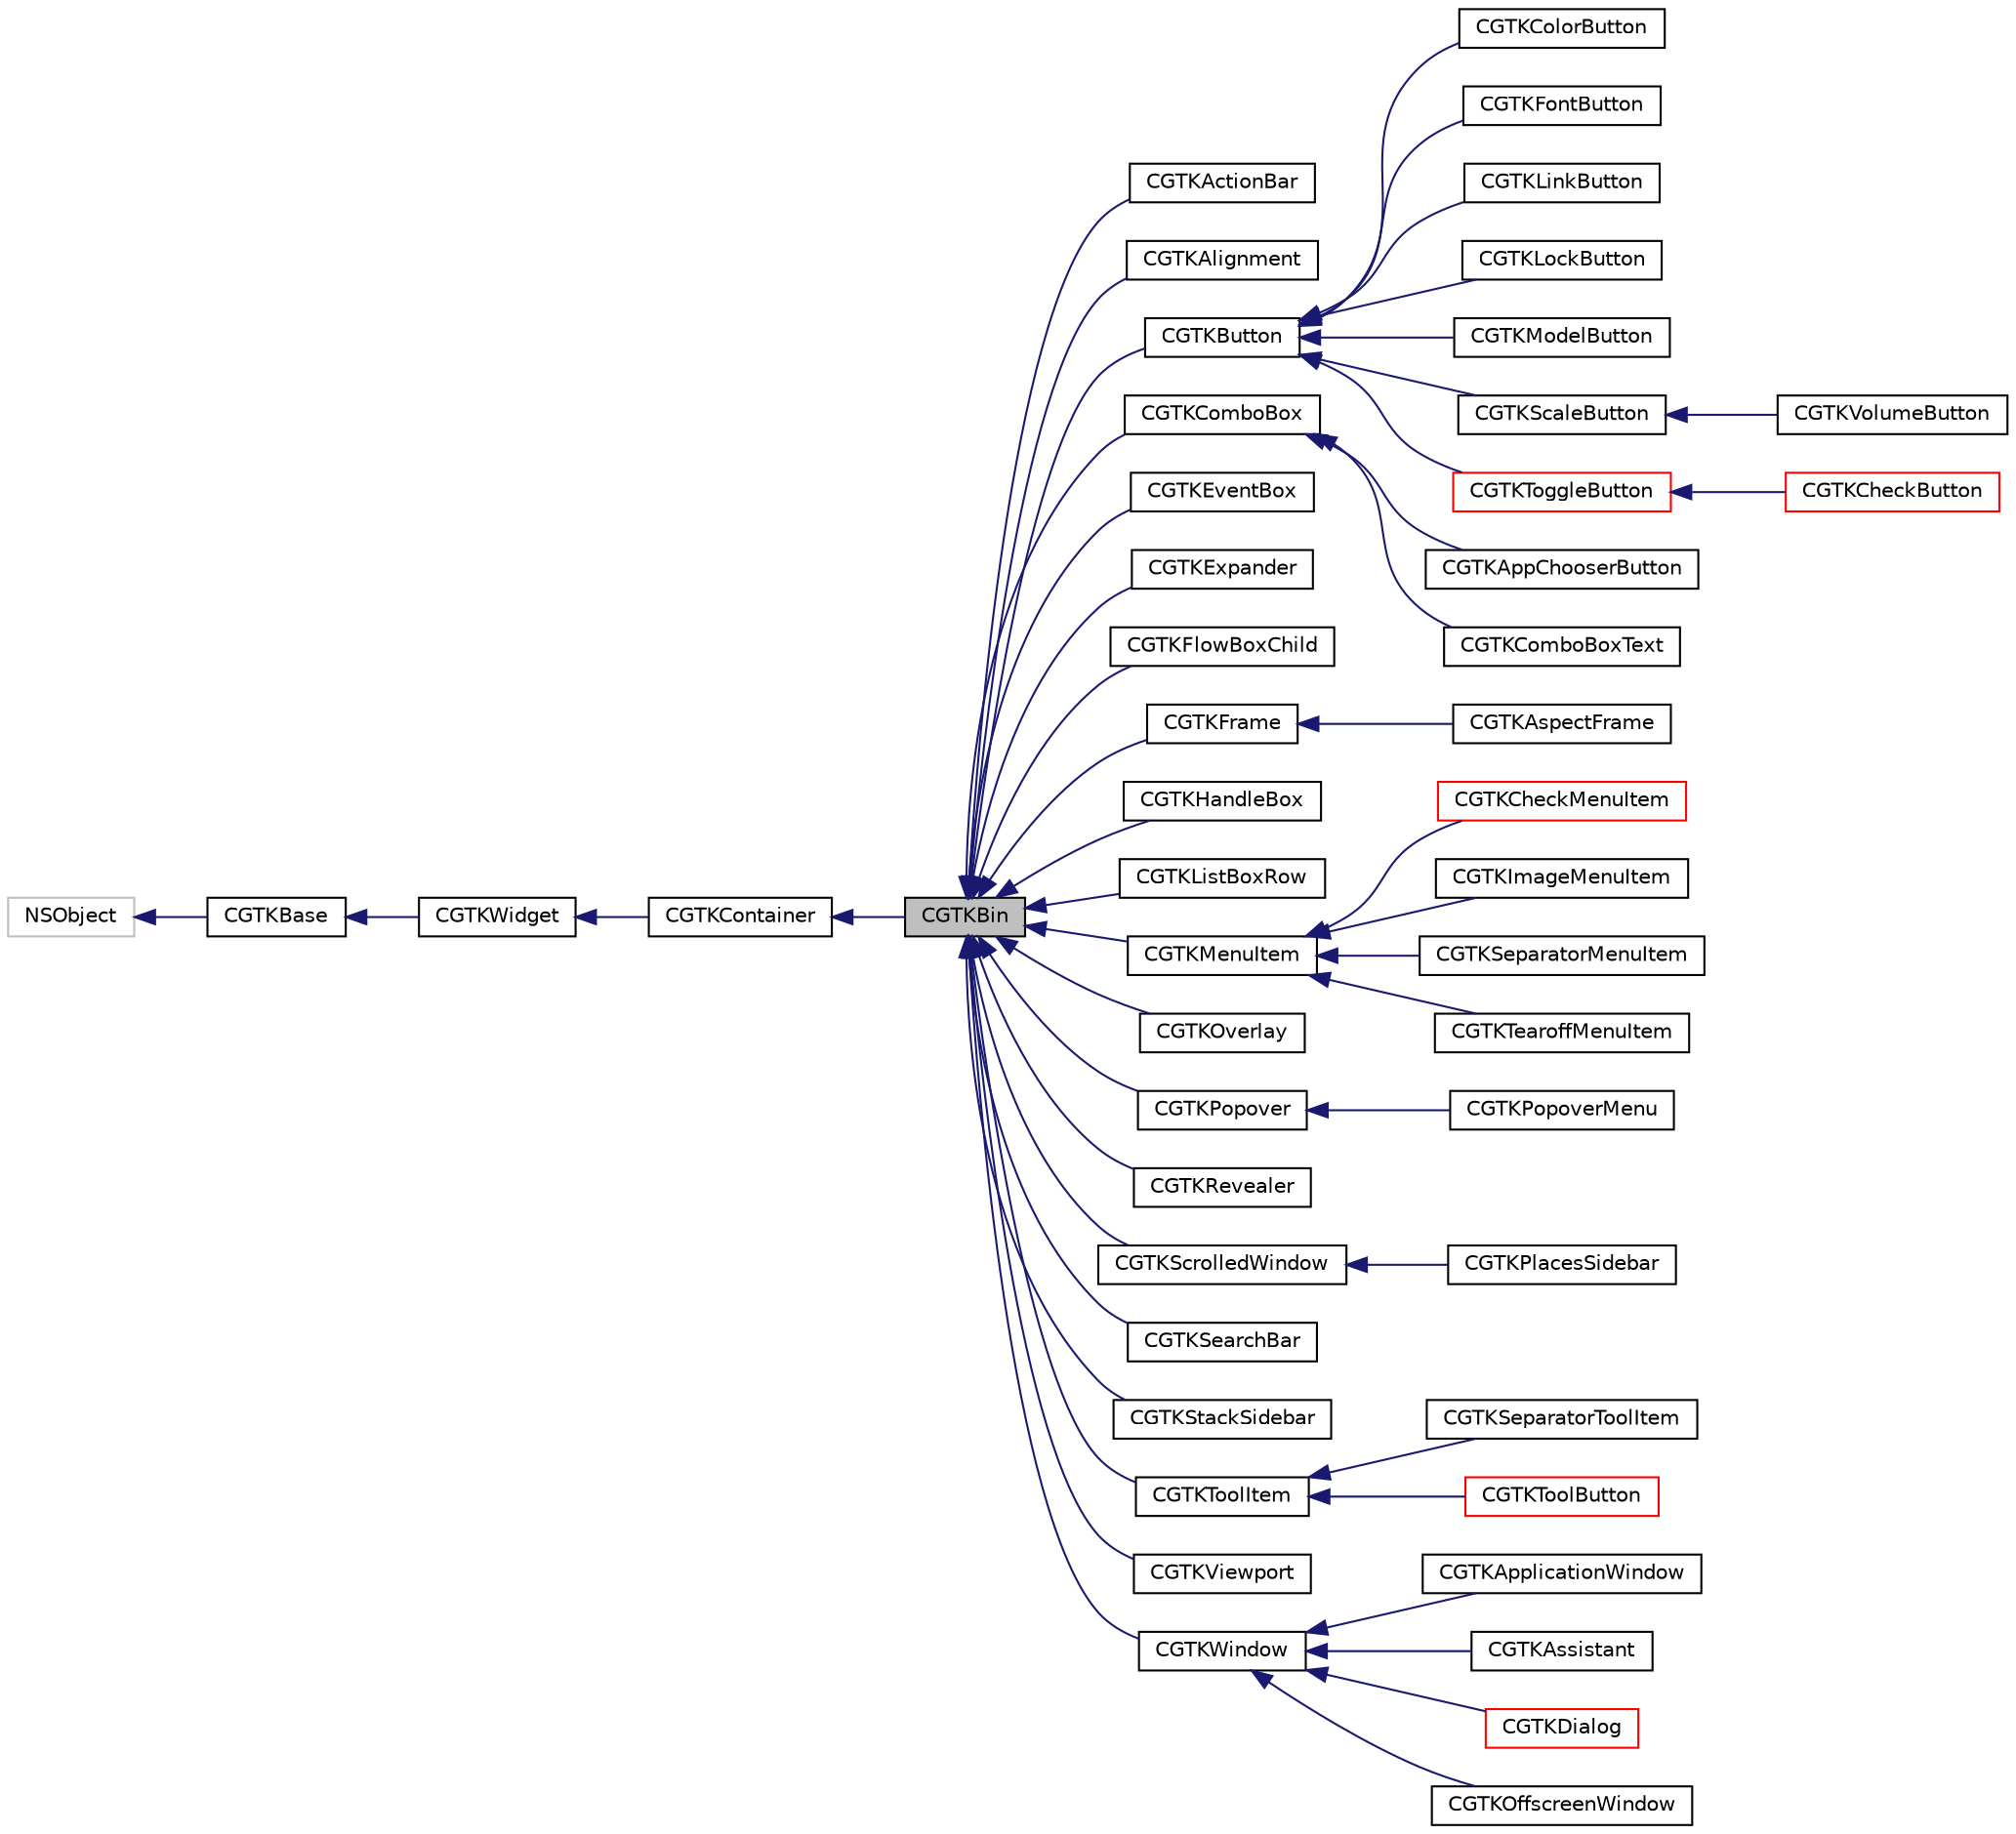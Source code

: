 digraph "CGTKBin"
{
  edge [fontname="Helvetica",fontsize="10",labelfontname="Helvetica",labelfontsize="10"];
  node [fontname="Helvetica",fontsize="10",shape=record];
  rankdir="LR";
  Node0 [label="CGTKBin",height=0.2,width=0.4,color="black", fillcolor="grey75", style="filled", fontcolor="black"];
  Node1 -> Node0 [dir="back",color="midnightblue",fontsize="10",style="solid",fontname="Helvetica"];
  Node1 [label="CGTKContainer",height=0.2,width=0.4,color="black", fillcolor="white", style="filled",URL="$interface_c_g_t_k_container.html"];
  Node2 -> Node1 [dir="back",color="midnightblue",fontsize="10",style="solid",fontname="Helvetica"];
  Node2 [label="CGTKWidget",height=0.2,width=0.4,color="black", fillcolor="white", style="filled",URL="$interface_c_g_t_k_widget.html"];
  Node3 -> Node2 [dir="back",color="midnightblue",fontsize="10",style="solid",fontname="Helvetica"];
  Node3 [label="CGTKBase",height=0.2,width=0.4,color="black", fillcolor="white", style="filled",URL="$interface_c_g_t_k_base.html"];
  Node4 -> Node3 [dir="back",color="midnightblue",fontsize="10",style="solid",fontname="Helvetica"];
  Node4 [label="NSObject",height=0.2,width=0.4,color="grey75", fillcolor="white", style="filled"];
  Node0 -> Node5 [dir="back",color="midnightblue",fontsize="10",style="solid",fontname="Helvetica"];
  Node5 [label="CGTKActionBar",height=0.2,width=0.4,color="black", fillcolor="white", style="filled",URL="$interface_c_g_t_k_action_bar.html"];
  Node0 -> Node6 [dir="back",color="midnightblue",fontsize="10",style="solid",fontname="Helvetica"];
  Node6 [label="CGTKAlignment",height=0.2,width=0.4,color="black", fillcolor="white", style="filled",URL="$interface_c_g_t_k_alignment.html"];
  Node0 -> Node7 [dir="back",color="midnightblue",fontsize="10",style="solid",fontname="Helvetica"];
  Node7 [label="CGTKButton",height=0.2,width=0.4,color="black", fillcolor="white", style="filled",URL="$interface_c_g_t_k_button.html"];
  Node7 -> Node8 [dir="back",color="midnightblue",fontsize="10",style="solid",fontname="Helvetica"];
  Node8 [label="CGTKColorButton",height=0.2,width=0.4,color="black", fillcolor="white", style="filled",URL="$interface_c_g_t_k_color_button.html"];
  Node7 -> Node9 [dir="back",color="midnightblue",fontsize="10",style="solid",fontname="Helvetica"];
  Node9 [label="CGTKFontButton",height=0.2,width=0.4,color="black", fillcolor="white", style="filled",URL="$interface_c_g_t_k_font_button.html"];
  Node7 -> Node10 [dir="back",color="midnightblue",fontsize="10",style="solid",fontname="Helvetica"];
  Node10 [label="CGTKLinkButton",height=0.2,width=0.4,color="black", fillcolor="white", style="filled",URL="$interface_c_g_t_k_link_button.html"];
  Node7 -> Node11 [dir="back",color="midnightblue",fontsize="10",style="solid",fontname="Helvetica"];
  Node11 [label="CGTKLockButton",height=0.2,width=0.4,color="black", fillcolor="white", style="filled",URL="$interface_c_g_t_k_lock_button.html"];
  Node7 -> Node12 [dir="back",color="midnightblue",fontsize="10",style="solid",fontname="Helvetica"];
  Node12 [label="CGTKModelButton",height=0.2,width=0.4,color="black", fillcolor="white", style="filled",URL="$interface_c_g_t_k_model_button.html"];
  Node7 -> Node13 [dir="back",color="midnightblue",fontsize="10",style="solid",fontname="Helvetica"];
  Node13 [label="CGTKScaleButton",height=0.2,width=0.4,color="black", fillcolor="white", style="filled",URL="$interface_c_g_t_k_scale_button.html"];
  Node13 -> Node14 [dir="back",color="midnightblue",fontsize="10",style="solid",fontname="Helvetica"];
  Node14 [label="CGTKVolumeButton",height=0.2,width=0.4,color="black", fillcolor="white", style="filled",URL="$interface_c_g_t_k_volume_button.html"];
  Node7 -> Node15 [dir="back",color="midnightblue",fontsize="10",style="solid",fontname="Helvetica"];
  Node15 [label="CGTKToggleButton",height=0.2,width=0.4,color="red", fillcolor="white", style="filled",URL="$interface_c_g_t_k_toggle_button.html"];
  Node15 -> Node16 [dir="back",color="midnightblue",fontsize="10",style="solid",fontname="Helvetica"];
  Node16 [label="CGTKCheckButton",height=0.2,width=0.4,color="red", fillcolor="white", style="filled",URL="$interface_c_g_t_k_check_button.html"];
  Node0 -> Node19 [dir="back",color="midnightblue",fontsize="10",style="solid",fontname="Helvetica"];
  Node19 [label="CGTKComboBox",height=0.2,width=0.4,color="black", fillcolor="white", style="filled",URL="$interface_c_g_t_k_combo_box.html"];
  Node19 -> Node20 [dir="back",color="midnightblue",fontsize="10",style="solid",fontname="Helvetica"];
  Node20 [label="CGTKAppChooserButton",height=0.2,width=0.4,color="black", fillcolor="white", style="filled",URL="$interface_c_g_t_k_app_chooser_button.html"];
  Node19 -> Node21 [dir="back",color="midnightblue",fontsize="10",style="solid",fontname="Helvetica"];
  Node21 [label="CGTKComboBoxText",height=0.2,width=0.4,color="black", fillcolor="white", style="filled",URL="$interface_c_g_t_k_combo_box_text.html"];
  Node0 -> Node22 [dir="back",color="midnightblue",fontsize="10",style="solid",fontname="Helvetica"];
  Node22 [label="CGTKEventBox",height=0.2,width=0.4,color="black", fillcolor="white", style="filled",URL="$interface_c_g_t_k_event_box.html"];
  Node0 -> Node23 [dir="back",color="midnightblue",fontsize="10",style="solid",fontname="Helvetica"];
  Node23 [label="CGTKExpander",height=0.2,width=0.4,color="black", fillcolor="white", style="filled",URL="$interface_c_g_t_k_expander.html"];
  Node0 -> Node24 [dir="back",color="midnightblue",fontsize="10",style="solid",fontname="Helvetica"];
  Node24 [label="CGTKFlowBoxChild",height=0.2,width=0.4,color="black", fillcolor="white", style="filled",URL="$interface_c_g_t_k_flow_box_child.html"];
  Node0 -> Node25 [dir="back",color="midnightblue",fontsize="10",style="solid",fontname="Helvetica"];
  Node25 [label="CGTKFrame",height=0.2,width=0.4,color="black", fillcolor="white", style="filled",URL="$interface_c_g_t_k_frame.html"];
  Node25 -> Node26 [dir="back",color="midnightblue",fontsize="10",style="solid",fontname="Helvetica"];
  Node26 [label="CGTKAspectFrame",height=0.2,width=0.4,color="black", fillcolor="white", style="filled",URL="$interface_c_g_t_k_aspect_frame.html"];
  Node0 -> Node27 [dir="back",color="midnightblue",fontsize="10",style="solid",fontname="Helvetica"];
  Node27 [label="CGTKHandleBox",height=0.2,width=0.4,color="black", fillcolor="white", style="filled",URL="$interface_c_g_t_k_handle_box.html"];
  Node0 -> Node28 [dir="back",color="midnightblue",fontsize="10",style="solid",fontname="Helvetica"];
  Node28 [label="CGTKListBoxRow",height=0.2,width=0.4,color="black", fillcolor="white", style="filled",URL="$interface_c_g_t_k_list_box_row.html"];
  Node0 -> Node29 [dir="back",color="midnightblue",fontsize="10",style="solid",fontname="Helvetica"];
  Node29 [label="CGTKMenuItem",height=0.2,width=0.4,color="black", fillcolor="white", style="filled",URL="$interface_c_g_t_k_menu_item.html"];
  Node29 -> Node30 [dir="back",color="midnightblue",fontsize="10",style="solid",fontname="Helvetica"];
  Node30 [label="CGTKCheckMenuItem",height=0.2,width=0.4,color="red", fillcolor="white", style="filled",URL="$interface_c_g_t_k_check_menu_item.html"];
  Node29 -> Node32 [dir="back",color="midnightblue",fontsize="10",style="solid",fontname="Helvetica"];
  Node32 [label="CGTKImageMenuItem",height=0.2,width=0.4,color="black", fillcolor="white", style="filled",URL="$interface_c_g_t_k_image_menu_item.html"];
  Node29 -> Node33 [dir="back",color="midnightblue",fontsize="10",style="solid",fontname="Helvetica"];
  Node33 [label="CGTKSeparatorMenuItem",height=0.2,width=0.4,color="black", fillcolor="white", style="filled",URL="$interface_c_g_t_k_separator_menu_item.html"];
  Node29 -> Node34 [dir="back",color="midnightblue",fontsize="10",style="solid",fontname="Helvetica"];
  Node34 [label="CGTKTearoffMenuItem",height=0.2,width=0.4,color="black", fillcolor="white", style="filled",URL="$interface_c_g_t_k_tearoff_menu_item.html"];
  Node0 -> Node35 [dir="back",color="midnightblue",fontsize="10",style="solid",fontname="Helvetica"];
  Node35 [label="CGTKOverlay",height=0.2,width=0.4,color="black", fillcolor="white", style="filled",URL="$interface_c_g_t_k_overlay.html"];
  Node0 -> Node36 [dir="back",color="midnightblue",fontsize="10",style="solid",fontname="Helvetica"];
  Node36 [label="CGTKPopover",height=0.2,width=0.4,color="black", fillcolor="white", style="filled",URL="$interface_c_g_t_k_popover.html"];
  Node36 -> Node37 [dir="back",color="midnightblue",fontsize="10",style="solid",fontname="Helvetica"];
  Node37 [label="CGTKPopoverMenu",height=0.2,width=0.4,color="black", fillcolor="white", style="filled",URL="$interface_c_g_t_k_popover_menu.html"];
  Node0 -> Node38 [dir="back",color="midnightblue",fontsize="10",style="solid",fontname="Helvetica"];
  Node38 [label="CGTKRevealer",height=0.2,width=0.4,color="black", fillcolor="white", style="filled",URL="$interface_c_g_t_k_revealer.html"];
  Node0 -> Node39 [dir="back",color="midnightblue",fontsize="10",style="solid",fontname="Helvetica"];
  Node39 [label="CGTKScrolledWindow",height=0.2,width=0.4,color="black", fillcolor="white", style="filled",URL="$interface_c_g_t_k_scrolled_window.html"];
  Node39 -> Node40 [dir="back",color="midnightblue",fontsize="10",style="solid",fontname="Helvetica"];
  Node40 [label="CGTKPlacesSidebar",height=0.2,width=0.4,color="black", fillcolor="white", style="filled",URL="$interface_c_g_t_k_places_sidebar.html"];
  Node0 -> Node41 [dir="back",color="midnightblue",fontsize="10",style="solid",fontname="Helvetica"];
  Node41 [label="CGTKSearchBar",height=0.2,width=0.4,color="black", fillcolor="white", style="filled",URL="$interface_c_g_t_k_search_bar.html"];
  Node0 -> Node42 [dir="back",color="midnightblue",fontsize="10",style="solid",fontname="Helvetica"];
  Node42 [label="CGTKStackSidebar",height=0.2,width=0.4,color="black", fillcolor="white", style="filled",URL="$interface_c_g_t_k_stack_sidebar.html"];
  Node0 -> Node43 [dir="back",color="midnightblue",fontsize="10",style="solid",fontname="Helvetica"];
  Node43 [label="CGTKToolItem",height=0.2,width=0.4,color="black", fillcolor="white", style="filled",URL="$interface_c_g_t_k_tool_item.html"];
  Node43 -> Node44 [dir="back",color="midnightblue",fontsize="10",style="solid",fontname="Helvetica"];
  Node44 [label="CGTKSeparatorToolItem",height=0.2,width=0.4,color="black", fillcolor="white", style="filled",URL="$interface_c_g_t_k_separator_tool_item.html"];
  Node43 -> Node45 [dir="back",color="midnightblue",fontsize="10",style="solid",fontname="Helvetica"];
  Node45 [label="CGTKToolButton",height=0.2,width=0.4,color="red", fillcolor="white", style="filled",URL="$interface_c_g_t_k_tool_button.html"];
  Node0 -> Node49 [dir="back",color="midnightblue",fontsize="10",style="solid",fontname="Helvetica"];
  Node49 [label="CGTKViewport",height=0.2,width=0.4,color="black", fillcolor="white", style="filled",URL="$interface_c_g_t_k_viewport.html"];
  Node0 -> Node50 [dir="back",color="midnightblue",fontsize="10",style="solid",fontname="Helvetica"];
  Node50 [label="CGTKWindow",height=0.2,width=0.4,color="black", fillcolor="white", style="filled",URL="$interface_c_g_t_k_window.html"];
  Node50 -> Node51 [dir="back",color="midnightblue",fontsize="10",style="solid",fontname="Helvetica"];
  Node51 [label="CGTKApplicationWindow",height=0.2,width=0.4,color="black", fillcolor="white", style="filled",URL="$interface_c_g_t_k_application_window.html"];
  Node50 -> Node52 [dir="back",color="midnightblue",fontsize="10",style="solid",fontname="Helvetica"];
  Node52 [label="CGTKAssistant",height=0.2,width=0.4,color="black", fillcolor="white", style="filled",URL="$interface_c_g_t_k_assistant.html"];
  Node50 -> Node53 [dir="back",color="midnightblue",fontsize="10",style="solid",fontname="Helvetica"];
  Node53 [label="CGTKDialog",height=0.2,width=0.4,color="red", fillcolor="white", style="filled",URL="$interface_c_g_t_k_dialog.html"];
  Node50 -> Node63 [dir="back",color="midnightblue",fontsize="10",style="solid",fontname="Helvetica"];
  Node63 [label="CGTKOffscreenWindow",height=0.2,width=0.4,color="black", fillcolor="white", style="filled",URL="$interface_c_g_t_k_offscreen_window.html"];
}
